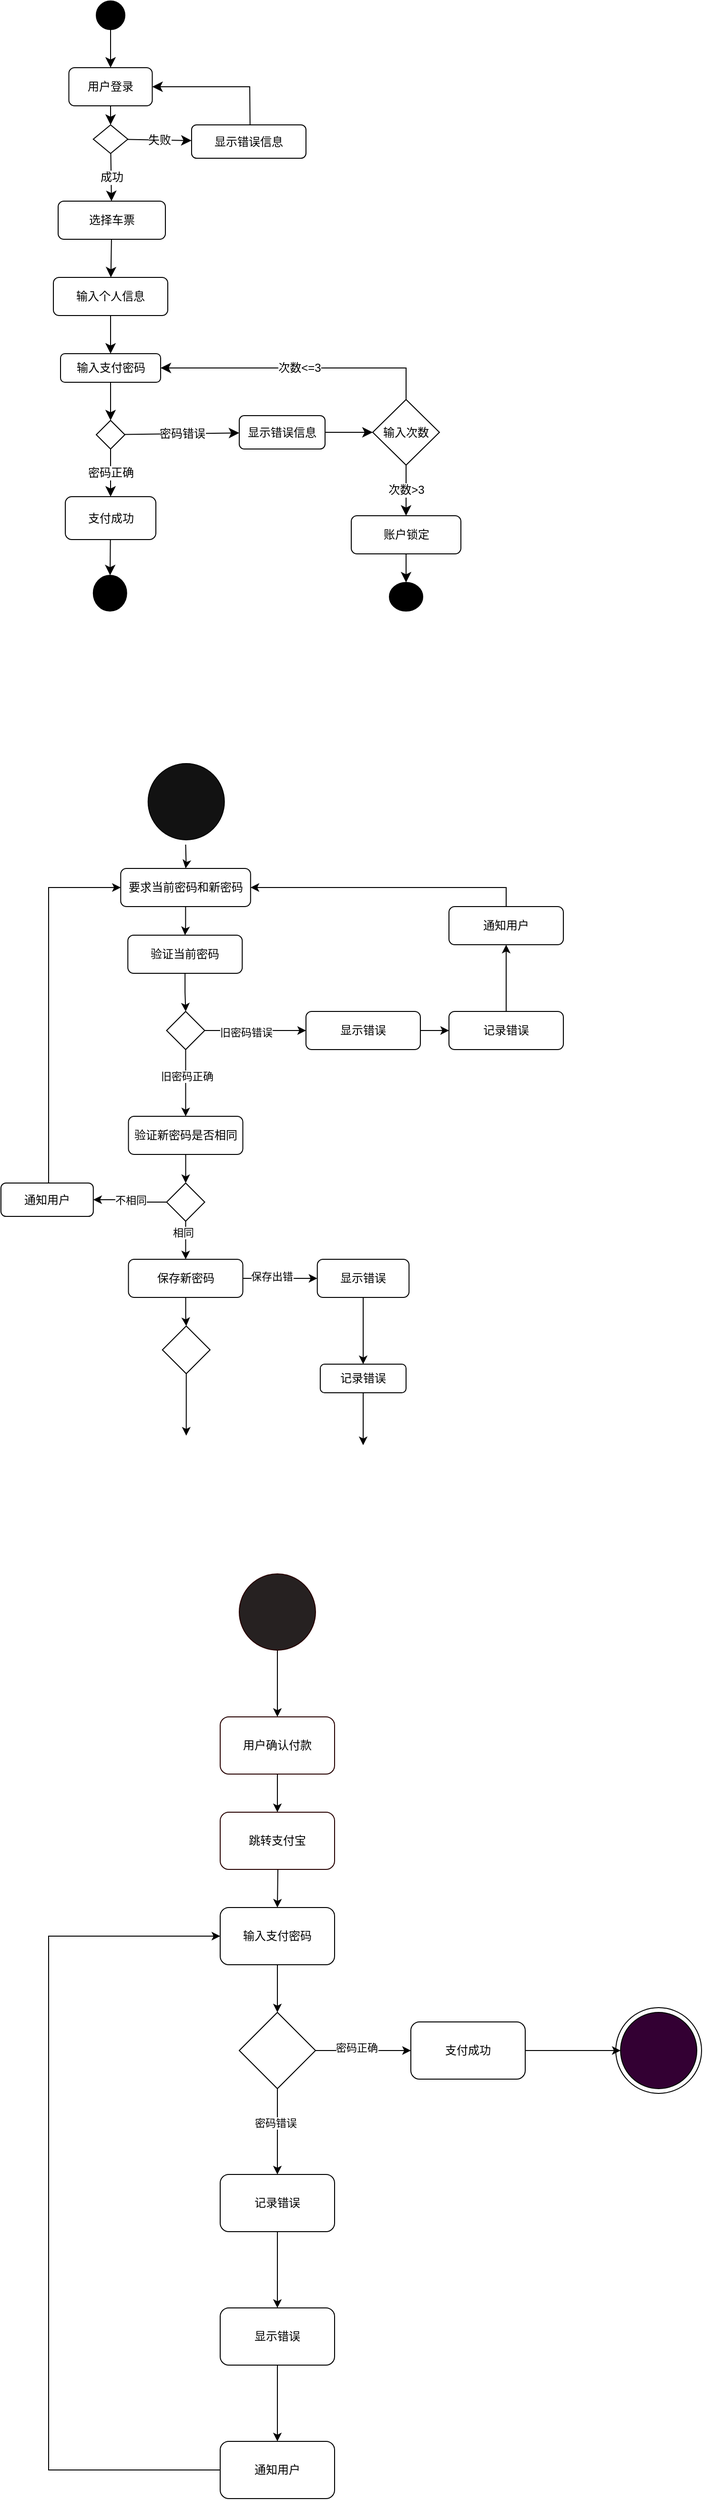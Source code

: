 <mxfile version="24.6.2" type="github">
  <diagram name="Page-1" id="c7488fd3-1785-93aa-aadb-54a6760d102a">
    <mxGraphModel dx="2022" dy="1108" grid="1" gridSize="10" guides="1" tooltips="1" connect="1" arrows="1" fold="1" page="1" pageScale="1" pageWidth="1100" pageHeight="850" background="none" math="0" shadow="0">
      <root>
        <mxCell id="0" />
        <mxCell id="1" parent="0" />
        <mxCell id="1CpWuYNqMfTMrLlghlS--1" value="" style="ellipse;whiteSpace=wrap;html=1;aspect=fixed;" vertex="1" parent="1">
          <mxGeometry x="855" y="2145" width="90" height="90" as="geometry" />
        </mxCell>
        <mxCell id="fc6EvpgwyI7G-k5-crlY-3" value="" style="edgeStyle=none;curved=1;rounded=0;orthogonalLoop=1;jettySize=auto;html=1;fontSize=12;startSize=8;endSize=8;" parent="1" source="fc6EvpgwyI7G-k5-crlY-1" target="fc6EvpgwyI7G-k5-crlY-2" edge="1">
          <mxGeometry relative="1" as="geometry" />
        </mxCell>
        <mxCell id="fc6EvpgwyI7G-k5-crlY-1" value="" style="ellipse;whiteSpace=wrap;html=1;aspect=fixed;strokeColor=#000000;fillStyle=solid;fillColor=#000000;" parent="1" vertex="1">
          <mxGeometry x="310" y="40" width="30" height="30" as="geometry" />
        </mxCell>
        <mxCell id="fc6EvpgwyI7G-k5-crlY-5" value="" style="edgeStyle=none;curved=1;rounded=0;orthogonalLoop=1;jettySize=auto;html=1;fontSize=12;startSize=8;endSize=8;" parent="1" source="fc6EvpgwyI7G-k5-crlY-2" edge="1">
          <mxGeometry relative="1" as="geometry">
            <mxPoint x="325" y="170" as="targetPoint" />
          </mxGeometry>
        </mxCell>
        <mxCell id="fc6EvpgwyI7G-k5-crlY-2" value="用户登录" style="rounded=1;whiteSpace=wrap;html=1;" parent="1" vertex="1">
          <mxGeometry x="281.25" y="110" width="87.5" height="40" as="geometry" />
        </mxCell>
        <mxCell id="fc6EvpgwyI7G-k5-crlY-10" value="失败" style="edgeStyle=none;curved=1;rounded=0;orthogonalLoop=1;jettySize=auto;html=1;fontSize=12;startSize=8;endSize=8;" parent="1" source="fc6EvpgwyI7G-k5-crlY-6" target="fc6EvpgwyI7G-k5-crlY-9" edge="1">
          <mxGeometry relative="1" as="geometry" />
        </mxCell>
        <mxCell id="fc6EvpgwyI7G-k5-crlY-34" value="成功" style="edgeStyle=none;curved=1;rounded=0;orthogonalLoop=1;jettySize=auto;html=1;fontSize=12;startSize=8;endSize=8;" parent="1" source="fc6EvpgwyI7G-k5-crlY-6" target="fc6EvpgwyI7G-k5-crlY-33" edge="1">
          <mxGeometry relative="1" as="geometry" />
        </mxCell>
        <mxCell id="fc6EvpgwyI7G-k5-crlY-6" value="" style="rhombus;whiteSpace=wrap;html=1;" parent="1" vertex="1">
          <mxGeometry x="306.88" y="170" width="36.25" height="30" as="geometry" />
        </mxCell>
        <mxCell id="fc6EvpgwyI7G-k5-crlY-23" style="edgeStyle=none;curved=0;rounded=0;orthogonalLoop=1;jettySize=auto;html=1;fontSize=12;startSize=8;endSize=8;" parent="1" edge="1">
          <mxGeometry relative="1" as="geometry">
            <mxPoint x="368.75" y="130" as="targetPoint" />
            <mxPoint x="471.335" y="170" as="sourcePoint" />
            <Array as="points">
              <mxPoint x="471" y="130" />
              <mxPoint x="430" y="130" />
            </Array>
          </mxGeometry>
        </mxCell>
        <mxCell id="fc6EvpgwyI7G-k5-crlY-9" value="显示错误信息" style="rounded=1;whiteSpace=wrap;html=1;" parent="1" vertex="1">
          <mxGeometry x="409.99" y="170" width="120" height="35" as="geometry" />
        </mxCell>
        <mxCell id="fc6EvpgwyI7G-k5-crlY-25" style="edgeStyle=none;curved=1;rounded=0;orthogonalLoop=1;jettySize=auto;html=1;fontSize=12;startSize=8;endSize=8;entryX=0.5;entryY=0;entryDx=0;entryDy=0;" parent="1" source="fc6EvpgwyI7G-k5-crlY-26" target="fc6EvpgwyI7G-k5-crlY-29" edge="1">
          <mxGeometry relative="1" as="geometry">
            <mxPoint x="582.485" y="680" as="targetPoint" />
          </mxGeometry>
        </mxCell>
        <mxCell id="fc6EvpgwyI7G-k5-crlY-26" value="输入支付密码" style="rounded=1;whiteSpace=wrap;html=1;" parent="1" vertex="1">
          <mxGeometry x="272.5" y="410" width="105.01" height="30" as="geometry" />
        </mxCell>
        <mxCell id="fc6EvpgwyI7G-k5-crlY-27" value="密码正确" style="edgeStyle=none;curved=1;rounded=0;orthogonalLoop=1;jettySize=auto;html=1;fontSize=12;startSize=8;endSize=8;" parent="1" source="fc6EvpgwyI7G-k5-crlY-29" target="fc6EvpgwyI7G-k5-crlY-30" edge="1">
          <mxGeometry relative="1" as="geometry" />
        </mxCell>
        <mxCell id="fc6EvpgwyI7G-k5-crlY-28" value="密码错误" style="edgeStyle=none;curved=1;rounded=0;orthogonalLoop=1;jettySize=auto;html=1;fontSize=12;startSize=8;endSize=8;" parent="1" source="fc6EvpgwyI7G-k5-crlY-29" target="fc6EvpgwyI7G-k5-crlY-32" edge="1">
          <mxGeometry relative="1" as="geometry" />
        </mxCell>
        <mxCell id="fc6EvpgwyI7G-k5-crlY-29" value="" style="rhombus;whiteSpace=wrap;html=1;" parent="1" vertex="1">
          <mxGeometry x="310" y="480" width="30" height="30" as="geometry" />
        </mxCell>
        <mxCell id="fc6EvpgwyI7G-k5-crlY-51" value="" style="edgeStyle=none;curved=1;rounded=0;orthogonalLoop=1;jettySize=auto;html=1;fontSize=12;startSize=8;endSize=8;" parent="1" source="fc6EvpgwyI7G-k5-crlY-30" target="fc6EvpgwyI7G-k5-crlY-50" edge="1">
          <mxGeometry relative="1" as="geometry" />
        </mxCell>
        <mxCell id="fc6EvpgwyI7G-k5-crlY-30" value="支付成功" style="rounded=1;whiteSpace=wrap;html=1;" parent="1" vertex="1">
          <mxGeometry x="277.51" y="560" width="95" height="45" as="geometry" />
        </mxCell>
        <mxCell id="fc6EvpgwyI7G-k5-crlY-43" style="edgeStyle=none;curved=1;rounded=0;orthogonalLoop=1;jettySize=auto;html=1;entryX=0;entryY=0.5;entryDx=0;entryDy=0;fontSize=12;startSize=8;endSize=8;" parent="1" source="fc6EvpgwyI7G-k5-crlY-32" target="fc6EvpgwyI7G-k5-crlY-41" edge="1">
          <mxGeometry relative="1" as="geometry" />
        </mxCell>
        <mxCell id="fc6EvpgwyI7G-k5-crlY-32" value="显示错误信息" style="rounded=1;whiteSpace=wrap;html=1;" parent="1" vertex="1">
          <mxGeometry x="460" y="475" width="90" height="35" as="geometry" />
        </mxCell>
        <mxCell id="fc6EvpgwyI7G-k5-crlY-37" value="" style="edgeStyle=none;curved=1;rounded=0;orthogonalLoop=1;jettySize=auto;html=1;fontSize=12;startSize=8;endSize=8;" parent="1" source="fc6EvpgwyI7G-k5-crlY-33" target="fc6EvpgwyI7G-k5-crlY-36" edge="1">
          <mxGeometry relative="1" as="geometry" />
        </mxCell>
        <mxCell id="fc6EvpgwyI7G-k5-crlY-33" value="选择车票" style="rounded=1;whiteSpace=wrap;html=1;" parent="1" vertex="1">
          <mxGeometry x="270" y="250" width="112.5" height="40" as="geometry" />
        </mxCell>
        <mxCell id="fc6EvpgwyI7G-k5-crlY-38" style="edgeStyle=none;curved=1;rounded=0;orthogonalLoop=1;jettySize=auto;html=1;fontSize=12;startSize=8;endSize=8;" parent="1" source="fc6EvpgwyI7G-k5-crlY-36" edge="1">
          <mxGeometry relative="1" as="geometry">
            <mxPoint x="325" y="410" as="targetPoint" />
          </mxGeometry>
        </mxCell>
        <mxCell id="fc6EvpgwyI7G-k5-crlY-36" value="输入个人信息" style="whiteSpace=wrap;html=1;rounded=1;" parent="1" vertex="1">
          <mxGeometry x="265" y="330" width="120" height="40" as="geometry" />
        </mxCell>
        <mxCell id="fc6EvpgwyI7G-k5-crlY-45" value="次数&amp;lt;=3" style="edgeStyle=none;curved=0;rounded=0;orthogonalLoop=1;jettySize=auto;html=1;fontSize=12;startSize=8;endSize=8;entryX=1;entryY=0.5;entryDx=0;entryDy=0;" parent="1" source="fc6EvpgwyI7G-k5-crlY-41" target="fc6EvpgwyI7G-k5-crlY-26" edge="1">
          <mxGeometry relative="1" as="geometry">
            <mxPoint x="635" y="405" as="targetPoint" />
            <Array as="points">
              <mxPoint x="635" y="425" />
            </Array>
          </mxGeometry>
        </mxCell>
        <mxCell id="fc6EvpgwyI7G-k5-crlY-47" value="次数&amp;gt;3" style="edgeStyle=none;curved=1;rounded=0;orthogonalLoop=1;jettySize=auto;html=1;fontSize=12;startSize=8;endSize=8;" parent="1" source="fc6EvpgwyI7G-k5-crlY-41" target="fc6EvpgwyI7G-k5-crlY-46" edge="1">
          <mxGeometry relative="1" as="geometry" />
        </mxCell>
        <mxCell id="fc6EvpgwyI7G-k5-crlY-41" value="输入次数" style="rhombus;whiteSpace=wrap;html=1;" parent="1" vertex="1">
          <mxGeometry x="600" y="458.13" width="70" height="68.75" as="geometry" />
        </mxCell>
        <mxCell id="fc6EvpgwyI7G-k5-crlY-49" value="" style="edgeStyle=none;curved=1;rounded=0;orthogonalLoop=1;jettySize=auto;html=1;fontSize=12;startSize=8;endSize=8;" parent="1" source="fc6EvpgwyI7G-k5-crlY-46" target="fc6EvpgwyI7G-k5-crlY-48" edge="1">
          <mxGeometry relative="1" as="geometry" />
        </mxCell>
        <mxCell id="fc6EvpgwyI7G-k5-crlY-46" value="账户锁定" style="rounded=1;whiteSpace=wrap;html=1;" parent="1" vertex="1">
          <mxGeometry x="577.5" y="580" width="115" height="40" as="geometry" />
        </mxCell>
        <mxCell id="fc6EvpgwyI7G-k5-crlY-48" value="" style="ellipse;whiteSpace=wrap;html=1;rounded=1;fillColor=#000000;" parent="1" vertex="1">
          <mxGeometry x="617.5" y="650" width="35" height="30" as="geometry" />
        </mxCell>
        <mxCell id="fc6EvpgwyI7G-k5-crlY-50" value="" style="ellipse;whiteSpace=wrap;html=1;rounded=1;fillColor=#000000;" parent="1" vertex="1">
          <mxGeometry x="306.88" y="642.5" width="35.01" height="37.5" as="geometry" />
        </mxCell>
        <mxCell id="XthNpfWbNkeUq9UWGZhn-3" value="" style="edgeStyle=orthogonalEdgeStyle;rounded=0;orthogonalLoop=1;jettySize=auto;html=1;" parent="1" target="XthNpfWbNkeUq9UWGZhn-2" edge="1">
          <mxGeometry relative="1" as="geometry">
            <mxPoint x="403.755" y="925" as="sourcePoint" />
          </mxGeometry>
        </mxCell>
        <mxCell id="XthNpfWbNkeUq9UWGZhn-5" value="" style="edgeStyle=orthogonalEdgeStyle;rounded=0;orthogonalLoop=1;jettySize=auto;html=1;" parent="1" source="XthNpfWbNkeUq9UWGZhn-2" target="XthNpfWbNkeUq9UWGZhn-4" edge="1">
          <mxGeometry relative="1" as="geometry" />
        </mxCell>
        <mxCell id="XthNpfWbNkeUq9UWGZhn-2" value="要求当前密码和新密码" style="rounded=1;whiteSpace=wrap;html=1;" parent="1" vertex="1">
          <mxGeometry x="335.64" y="950" width="136.24" height="40" as="geometry" />
        </mxCell>
        <mxCell id="XthNpfWbNkeUq9UWGZhn-7" value="" style="edgeStyle=orthogonalEdgeStyle;rounded=0;orthogonalLoop=1;jettySize=auto;html=1;" parent="1" source="XthNpfWbNkeUq9UWGZhn-4" target="XthNpfWbNkeUq9UWGZhn-6" edge="1">
          <mxGeometry relative="1" as="geometry" />
        </mxCell>
        <mxCell id="XthNpfWbNkeUq9UWGZhn-4" value="验证当前密码" style="rounded=1;whiteSpace=wrap;html=1;" parent="1" vertex="1">
          <mxGeometry x="343.13" y="1020" width="120" height="40" as="geometry" />
        </mxCell>
        <mxCell id="XthNpfWbNkeUq9UWGZhn-9" value="" style="edgeStyle=orthogonalEdgeStyle;rounded=0;orthogonalLoop=1;jettySize=auto;html=1;" parent="1" source="XthNpfWbNkeUq9UWGZhn-6" target="XthNpfWbNkeUq9UWGZhn-8" edge="1">
          <mxGeometry relative="1" as="geometry" />
        </mxCell>
        <mxCell id="XthNpfWbNkeUq9UWGZhn-10" value="旧密码错误" style="edgeLabel;html=1;align=center;verticalAlign=middle;resizable=0;points=[];" parent="XthNpfWbNkeUq9UWGZhn-9" vertex="1" connectable="0">
          <mxGeometry x="-0.192" y="-2" relative="1" as="geometry">
            <mxPoint as="offset" />
          </mxGeometry>
        </mxCell>
        <mxCell id="XthNpfWbNkeUq9UWGZhn-17" value="" style="edgeStyle=orthogonalEdgeStyle;rounded=0;orthogonalLoop=1;jettySize=auto;html=1;" parent="1" source="XthNpfWbNkeUq9UWGZhn-6" target="XthNpfWbNkeUq9UWGZhn-16" edge="1">
          <mxGeometry relative="1" as="geometry" />
        </mxCell>
        <mxCell id="XthNpfWbNkeUq9UWGZhn-18" value="旧密码正确" style="edgeLabel;html=1;align=center;verticalAlign=middle;resizable=0;points=[];" parent="XthNpfWbNkeUq9UWGZhn-17" vertex="1" connectable="0">
          <mxGeometry x="-0.2" y="1" relative="1" as="geometry">
            <mxPoint as="offset" />
          </mxGeometry>
        </mxCell>
        <mxCell id="XthNpfWbNkeUq9UWGZhn-6" value="" style="rhombus;whiteSpace=wrap;html=1;" parent="1" vertex="1">
          <mxGeometry x="383.76" y="1100" width="40" height="40" as="geometry" />
        </mxCell>
        <mxCell id="XthNpfWbNkeUq9UWGZhn-12" value="" style="edgeStyle=orthogonalEdgeStyle;rounded=0;orthogonalLoop=1;jettySize=auto;html=1;" parent="1" source="XthNpfWbNkeUq9UWGZhn-8" target="XthNpfWbNkeUq9UWGZhn-11" edge="1">
          <mxGeometry relative="1" as="geometry" />
        </mxCell>
        <mxCell id="XthNpfWbNkeUq9UWGZhn-8" value="显示错误" style="rounded=1;whiteSpace=wrap;html=1;" parent="1" vertex="1">
          <mxGeometry x="529.99" y="1100" width="120" height="40" as="geometry" />
        </mxCell>
        <mxCell id="XthNpfWbNkeUq9UWGZhn-14" value="" style="edgeStyle=orthogonalEdgeStyle;rounded=0;orthogonalLoop=1;jettySize=auto;html=1;" parent="1" source="XthNpfWbNkeUq9UWGZhn-11" target="XthNpfWbNkeUq9UWGZhn-13" edge="1">
          <mxGeometry relative="1" as="geometry" />
        </mxCell>
        <mxCell id="XthNpfWbNkeUq9UWGZhn-11" value="记录错误" style="whiteSpace=wrap;html=1;rounded=1;" parent="1" vertex="1">
          <mxGeometry x="680" y="1100" width="120" height="40" as="geometry" />
        </mxCell>
        <mxCell id="XthNpfWbNkeUq9UWGZhn-15" style="edgeStyle=orthogonalEdgeStyle;rounded=0;orthogonalLoop=1;jettySize=auto;html=1;entryX=1;entryY=0.5;entryDx=0;entryDy=0;" parent="1" source="XthNpfWbNkeUq9UWGZhn-13" target="XthNpfWbNkeUq9UWGZhn-2" edge="1">
          <mxGeometry relative="1" as="geometry">
            <Array as="points">
              <mxPoint x="740" y="970" />
            </Array>
          </mxGeometry>
        </mxCell>
        <mxCell id="XthNpfWbNkeUq9UWGZhn-13" value="通知用户" style="whiteSpace=wrap;html=1;rounded=1;" parent="1" vertex="1">
          <mxGeometry x="680" y="990" width="120" height="40" as="geometry" />
        </mxCell>
        <mxCell id="XthNpfWbNkeUq9UWGZhn-20" value="" style="edgeStyle=orthogonalEdgeStyle;rounded=0;orthogonalLoop=1;jettySize=auto;html=1;" parent="1" source="XthNpfWbNkeUq9UWGZhn-16" target="XthNpfWbNkeUq9UWGZhn-19" edge="1">
          <mxGeometry relative="1" as="geometry" />
        </mxCell>
        <mxCell id="XthNpfWbNkeUq9UWGZhn-16" value="验证新密码是否相同" style="rounded=1;whiteSpace=wrap;html=1;" parent="1" vertex="1">
          <mxGeometry x="343.76" y="1210" width="120" height="40" as="geometry" />
        </mxCell>
        <mxCell id="XthNpfWbNkeUq9UWGZhn-22" value="" style="edgeStyle=orthogonalEdgeStyle;rounded=0;orthogonalLoop=1;jettySize=auto;html=1;" parent="1" source="XthNpfWbNkeUq9UWGZhn-19" target="XthNpfWbNkeUq9UWGZhn-21" edge="1">
          <mxGeometry relative="1" as="geometry" />
        </mxCell>
        <mxCell id="XthNpfWbNkeUq9UWGZhn-23" value="相同" style="edgeLabel;html=1;align=center;verticalAlign=middle;resizable=0;points=[];" parent="XthNpfWbNkeUq9UWGZhn-22" vertex="1" connectable="0">
          <mxGeometry x="-0.4" y="-3" relative="1" as="geometry">
            <mxPoint as="offset" />
          </mxGeometry>
        </mxCell>
        <mxCell id="XthNpfWbNkeUq9UWGZhn-25" value="" style="edgeStyle=orthogonalEdgeStyle;rounded=0;orthogonalLoop=1;jettySize=auto;html=1;" parent="1" source="XthNpfWbNkeUq9UWGZhn-19" target="XthNpfWbNkeUq9UWGZhn-24" edge="1">
          <mxGeometry relative="1" as="geometry" />
        </mxCell>
        <mxCell id="XthNpfWbNkeUq9UWGZhn-26" value="不相同" style="edgeLabel;html=1;align=center;verticalAlign=middle;resizable=0;points=[];" parent="XthNpfWbNkeUq9UWGZhn-25" vertex="1" connectable="0">
          <mxGeometry x="-0.045" y="-2" relative="1" as="geometry">
            <mxPoint as="offset" />
          </mxGeometry>
        </mxCell>
        <mxCell id="XthNpfWbNkeUq9UWGZhn-19" value="" style="rhombus;whiteSpace=wrap;html=1;" parent="1" vertex="1">
          <mxGeometry x="383.76" y="1280" width="40" height="40" as="geometry" />
        </mxCell>
        <mxCell id="XthNpfWbNkeUq9UWGZhn-29" value="" style="edgeStyle=orthogonalEdgeStyle;rounded=0;orthogonalLoop=1;jettySize=auto;html=1;" parent="1" source="XthNpfWbNkeUq9UWGZhn-21" target="XthNpfWbNkeUq9UWGZhn-28" edge="1">
          <mxGeometry relative="1" as="geometry" />
        </mxCell>
        <mxCell id="XthNpfWbNkeUq9UWGZhn-33" value="" style="edgeStyle=orthogonalEdgeStyle;rounded=0;orthogonalLoop=1;jettySize=auto;html=1;" parent="1" source="XthNpfWbNkeUq9UWGZhn-21" target="XthNpfWbNkeUq9UWGZhn-32" edge="1">
          <mxGeometry relative="1" as="geometry" />
        </mxCell>
        <mxCell id="XthNpfWbNkeUq9UWGZhn-34" value="保存出错" style="edgeLabel;html=1;align=center;verticalAlign=middle;resizable=0;points=[];" parent="XthNpfWbNkeUq9UWGZhn-33" vertex="1" connectable="0">
          <mxGeometry x="-0.227" y="2" relative="1" as="geometry">
            <mxPoint as="offset" />
          </mxGeometry>
        </mxCell>
        <mxCell id="XthNpfWbNkeUq9UWGZhn-21" value="保存新密码" style="rounded=1;whiteSpace=wrap;html=1;" parent="1" vertex="1">
          <mxGeometry x="343.76" y="1360" width="120" height="40" as="geometry" />
        </mxCell>
        <mxCell id="XthNpfWbNkeUq9UWGZhn-27" style="edgeStyle=orthogonalEdgeStyle;rounded=0;orthogonalLoop=1;jettySize=auto;html=1;entryX=0;entryY=0.5;entryDx=0;entryDy=0;" parent="1" target="XthNpfWbNkeUq9UWGZhn-2" edge="1">
          <mxGeometry relative="1" as="geometry">
            <mxPoint x="300.0" y="1297.5" as="sourcePoint" />
            <mxPoint x="330" y="970" as="targetPoint" />
            <Array as="points">
              <mxPoint x="260" y="1298" />
              <mxPoint x="260" y="970" />
            </Array>
          </mxGeometry>
        </mxCell>
        <mxCell id="XthNpfWbNkeUq9UWGZhn-24" value="通知用户" style="rounded=1;whiteSpace=wrap;html=1;" parent="1" vertex="1">
          <mxGeometry x="210" y="1280" width="96.88" height="35" as="geometry" />
        </mxCell>
        <mxCell id="XthNpfWbNkeUq9UWGZhn-44" value="" style="edgeStyle=orthogonalEdgeStyle;rounded=0;orthogonalLoop=1;jettySize=auto;html=1;" parent="1" source="XthNpfWbNkeUq9UWGZhn-28" edge="1">
          <mxGeometry relative="1" as="geometry">
            <mxPoint x="404.38" y="1545" as="targetPoint" />
          </mxGeometry>
        </mxCell>
        <mxCell id="XthNpfWbNkeUq9UWGZhn-28" value="" style="rhombus;whiteSpace=wrap;html=1;" parent="1" vertex="1">
          <mxGeometry x="379.38" y="1430" width="50" height="50" as="geometry" />
        </mxCell>
        <mxCell id="XthNpfWbNkeUq9UWGZhn-36" value="" style="edgeStyle=orthogonalEdgeStyle;rounded=0;orthogonalLoop=1;jettySize=auto;html=1;" parent="1" source="XthNpfWbNkeUq9UWGZhn-32" target="XthNpfWbNkeUq9UWGZhn-35" edge="1">
          <mxGeometry relative="1" as="geometry" />
        </mxCell>
        <mxCell id="XthNpfWbNkeUq9UWGZhn-32" value="显示错误" style="whiteSpace=wrap;html=1;rounded=1;" parent="1" vertex="1">
          <mxGeometry x="541.87" y="1360" width="96.24" height="40" as="geometry" />
        </mxCell>
        <mxCell id="XthNpfWbNkeUq9UWGZhn-42" value="" style="edgeStyle=orthogonalEdgeStyle;rounded=0;orthogonalLoop=1;jettySize=auto;html=1;" parent="1" source="XthNpfWbNkeUq9UWGZhn-35" edge="1">
          <mxGeometry relative="1" as="geometry">
            <mxPoint x="589.985" y="1555" as="targetPoint" />
          </mxGeometry>
        </mxCell>
        <mxCell id="XthNpfWbNkeUq9UWGZhn-35" value="记录错误" style="whiteSpace=wrap;html=1;rounded=1;" parent="1" vertex="1">
          <mxGeometry x="544.99" y="1470" width="89.99" height="30" as="geometry" />
        </mxCell>
        <mxCell id="XthNpfWbNkeUq9UWGZhn-47" value="" style="ellipse;whiteSpace=wrap;html=1;aspect=fixed;fillColor=#121212;" parent="1" vertex="1">
          <mxGeometry x="364.38" y="840" width="80" height="80" as="geometry" />
        </mxCell>
        <mxCell id="TcuYx3OUdT5rUS2UWdgJ-5" value="" style="edgeStyle=orthogonalEdgeStyle;rounded=0;orthogonalLoop=1;jettySize=auto;html=1;" parent="1" target="TcuYx3OUdT5rUS2UWdgJ-4" edge="1">
          <mxGeometry relative="1" as="geometry">
            <mxPoint x="500" y="1960" as="sourcePoint" />
          </mxGeometry>
        </mxCell>
        <mxCell id="TcuYx3OUdT5rUS2UWdgJ-9" value="" style="edgeStyle=orthogonalEdgeStyle;rounded=0;orthogonalLoop=1;jettySize=auto;html=1;" parent="1" source="TcuYx3OUdT5rUS2UWdgJ-4" target="TcuYx3OUdT5rUS2UWdgJ-8" edge="1">
          <mxGeometry relative="1" as="geometry" />
        </mxCell>
        <mxCell id="TcuYx3OUdT5rUS2UWdgJ-4" value="输入支付密码" style="rounded=1;whiteSpace=wrap;html=1;" parent="1" vertex="1">
          <mxGeometry x="440" y="2040" width="120" height="60" as="geometry" />
        </mxCell>
        <mxCell id="TcuYx3OUdT5rUS2UWdgJ-11" value="" style="edgeStyle=orthogonalEdgeStyle;rounded=0;orthogonalLoop=1;jettySize=auto;html=1;" parent="1" source="TcuYx3OUdT5rUS2UWdgJ-8" target="TcuYx3OUdT5rUS2UWdgJ-10" edge="1">
          <mxGeometry relative="1" as="geometry" />
        </mxCell>
        <mxCell id="TcuYx3OUdT5rUS2UWdgJ-14" value="密码正确" style="edgeLabel;html=1;align=center;verticalAlign=middle;resizable=0;points=[];" parent="TcuYx3OUdT5rUS2UWdgJ-11" vertex="1" connectable="0">
          <mxGeometry x="-0.144" y="3" relative="1" as="geometry">
            <mxPoint as="offset" />
          </mxGeometry>
        </mxCell>
        <mxCell id="TcuYx3OUdT5rUS2UWdgJ-13" value="" style="edgeStyle=orthogonalEdgeStyle;rounded=0;orthogonalLoop=1;jettySize=auto;html=1;" parent="1" source="TcuYx3OUdT5rUS2UWdgJ-8" target="TcuYx3OUdT5rUS2UWdgJ-12" edge="1">
          <mxGeometry relative="1" as="geometry" />
        </mxCell>
        <mxCell id="TcuYx3OUdT5rUS2UWdgJ-15" value="密码错误" style="edgeLabel;html=1;align=center;verticalAlign=middle;resizable=0;points=[];" parent="TcuYx3OUdT5rUS2UWdgJ-13" vertex="1" connectable="0">
          <mxGeometry x="-0.215" y="-4" relative="1" as="geometry">
            <mxPoint x="2" as="offset" />
          </mxGeometry>
        </mxCell>
        <mxCell id="TcuYx3OUdT5rUS2UWdgJ-8" value="" style="rhombus;whiteSpace=wrap;html=1;" parent="1" vertex="1">
          <mxGeometry x="460" y="2150" width="80" height="80" as="geometry" />
        </mxCell>
        <mxCell id="TcuYx3OUdT5rUS2UWdgJ-24" value="" style="edgeStyle=orthogonalEdgeStyle;rounded=0;orthogonalLoop=1;jettySize=auto;html=1;" parent="1" source="TcuYx3OUdT5rUS2UWdgJ-10" target="TcuYx3OUdT5rUS2UWdgJ-23" edge="1">
          <mxGeometry relative="1" as="geometry" />
        </mxCell>
        <mxCell id="TcuYx3OUdT5rUS2UWdgJ-10" value="支付成功" style="rounded=1;whiteSpace=wrap;html=1;" parent="1" vertex="1">
          <mxGeometry x="640" y="2160" width="120" height="60" as="geometry" />
        </mxCell>
        <mxCell id="TcuYx3OUdT5rUS2UWdgJ-19" value="" style="edgeStyle=orthogonalEdgeStyle;rounded=0;orthogonalLoop=1;jettySize=auto;html=1;" parent="1" source="TcuYx3OUdT5rUS2UWdgJ-12" target="TcuYx3OUdT5rUS2UWdgJ-18" edge="1">
          <mxGeometry relative="1" as="geometry" />
        </mxCell>
        <mxCell id="TcuYx3OUdT5rUS2UWdgJ-12" value="记录错误" style="rounded=1;whiteSpace=wrap;html=1;" parent="1" vertex="1">
          <mxGeometry x="440" y="2320" width="120" height="60" as="geometry" />
        </mxCell>
        <mxCell id="TcuYx3OUdT5rUS2UWdgJ-21" value="" style="edgeStyle=orthogonalEdgeStyle;rounded=0;orthogonalLoop=1;jettySize=auto;html=1;" parent="1" source="TcuYx3OUdT5rUS2UWdgJ-18" target="TcuYx3OUdT5rUS2UWdgJ-20" edge="1">
          <mxGeometry relative="1" as="geometry" />
        </mxCell>
        <mxCell id="TcuYx3OUdT5rUS2UWdgJ-18" value="显示错误" style="rounded=1;whiteSpace=wrap;html=1;" parent="1" vertex="1">
          <mxGeometry x="440" y="2460" width="120" height="60" as="geometry" />
        </mxCell>
        <mxCell id="TcuYx3OUdT5rUS2UWdgJ-22" style="edgeStyle=orthogonalEdgeStyle;rounded=0;orthogonalLoop=1;jettySize=auto;html=1;entryX=0;entryY=0.5;entryDx=0;entryDy=0;" parent="1" source="TcuYx3OUdT5rUS2UWdgJ-20" target="TcuYx3OUdT5rUS2UWdgJ-4" edge="1">
          <mxGeometry relative="1" as="geometry">
            <Array as="points">
              <mxPoint x="260" y="2630" />
              <mxPoint x="260" y="2070" />
            </Array>
          </mxGeometry>
        </mxCell>
        <mxCell id="TcuYx3OUdT5rUS2UWdgJ-20" value="通知用户" style="whiteSpace=wrap;html=1;rounded=1;" parent="1" vertex="1">
          <mxGeometry x="440" y="2600" width="120" height="60" as="geometry" />
        </mxCell>
        <mxCell id="TcuYx3OUdT5rUS2UWdgJ-23" value="" style="ellipse;whiteSpace=wrap;html=1;rounded=1;strokeColor=default;fillColor=#330033;" parent="1" vertex="1">
          <mxGeometry x="860" y="2150" width="80" height="80" as="geometry" />
        </mxCell>
        <mxCell id="1CpWuYNqMfTMrLlghlS--4" value="" style="edgeStyle=orthogonalEdgeStyle;rounded=0;orthogonalLoop=1;jettySize=auto;html=1;" edge="1" parent="1" source="o4qS4OpiSfbWbWJzUmMY-1" target="1CpWuYNqMfTMrLlghlS--3">
          <mxGeometry relative="1" as="geometry" />
        </mxCell>
        <mxCell id="o4qS4OpiSfbWbWJzUmMY-1" value="" style="ellipse;whiteSpace=wrap;html=1;aspect=fixed;strokeColor=#260000;fillColor=#262121;" parent="1" vertex="1">
          <mxGeometry x="460" y="1690" width="80" height="80" as="geometry" />
        </mxCell>
        <mxCell id="1CpWuYNqMfTMrLlghlS--6" value="" style="edgeStyle=orthogonalEdgeStyle;rounded=0;orthogonalLoop=1;jettySize=auto;html=1;" edge="1" parent="1" source="1CpWuYNqMfTMrLlghlS--3" target="1CpWuYNqMfTMrLlghlS--5">
          <mxGeometry relative="1" as="geometry" />
        </mxCell>
        <mxCell id="1CpWuYNqMfTMrLlghlS--3" value="用户确认付款" style="rounded=1;whiteSpace=wrap;html=1;fillColor=#ffffff;strokeColor=#260000;" vertex="1" parent="1">
          <mxGeometry x="440" y="1840" width="120" height="60" as="geometry" />
        </mxCell>
        <mxCell id="1CpWuYNqMfTMrLlghlS--5" value="跳转支付宝" style="whiteSpace=wrap;html=1;fillColor=#ffffff;strokeColor=#260000;rounded=1;" vertex="1" parent="1">
          <mxGeometry x="440" y="1940" width="120" height="60" as="geometry" />
        </mxCell>
      </root>
    </mxGraphModel>
  </diagram>
</mxfile>
